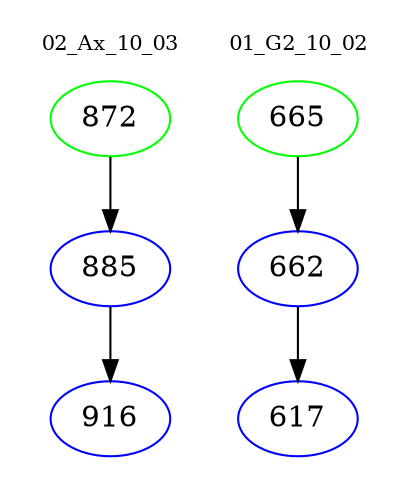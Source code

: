 digraph{
subgraph cluster_0 {
color = white
label = "02_Ax_10_03";
fontsize=10;
T0_872 [label="872", color="green"]
T0_872 -> T0_885 [color="black"]
T0_885 [label="885", color="blue"]
T0_885 -> T0_916 [color="black"]
T0_916 [label="916", color="blue"]
}
subgraph cluster_1 {
color = white
label = "01_G2_10_02";
fontsize=10;
T1_665 [label="665", color="green"]
T1_665 -> T1_662 [color="black"]
T1_662 [label="662", color="blue"]
T1_662 -> T1_617 [color="black"]
T1_617 [label="617", color="blue"]
}
}
